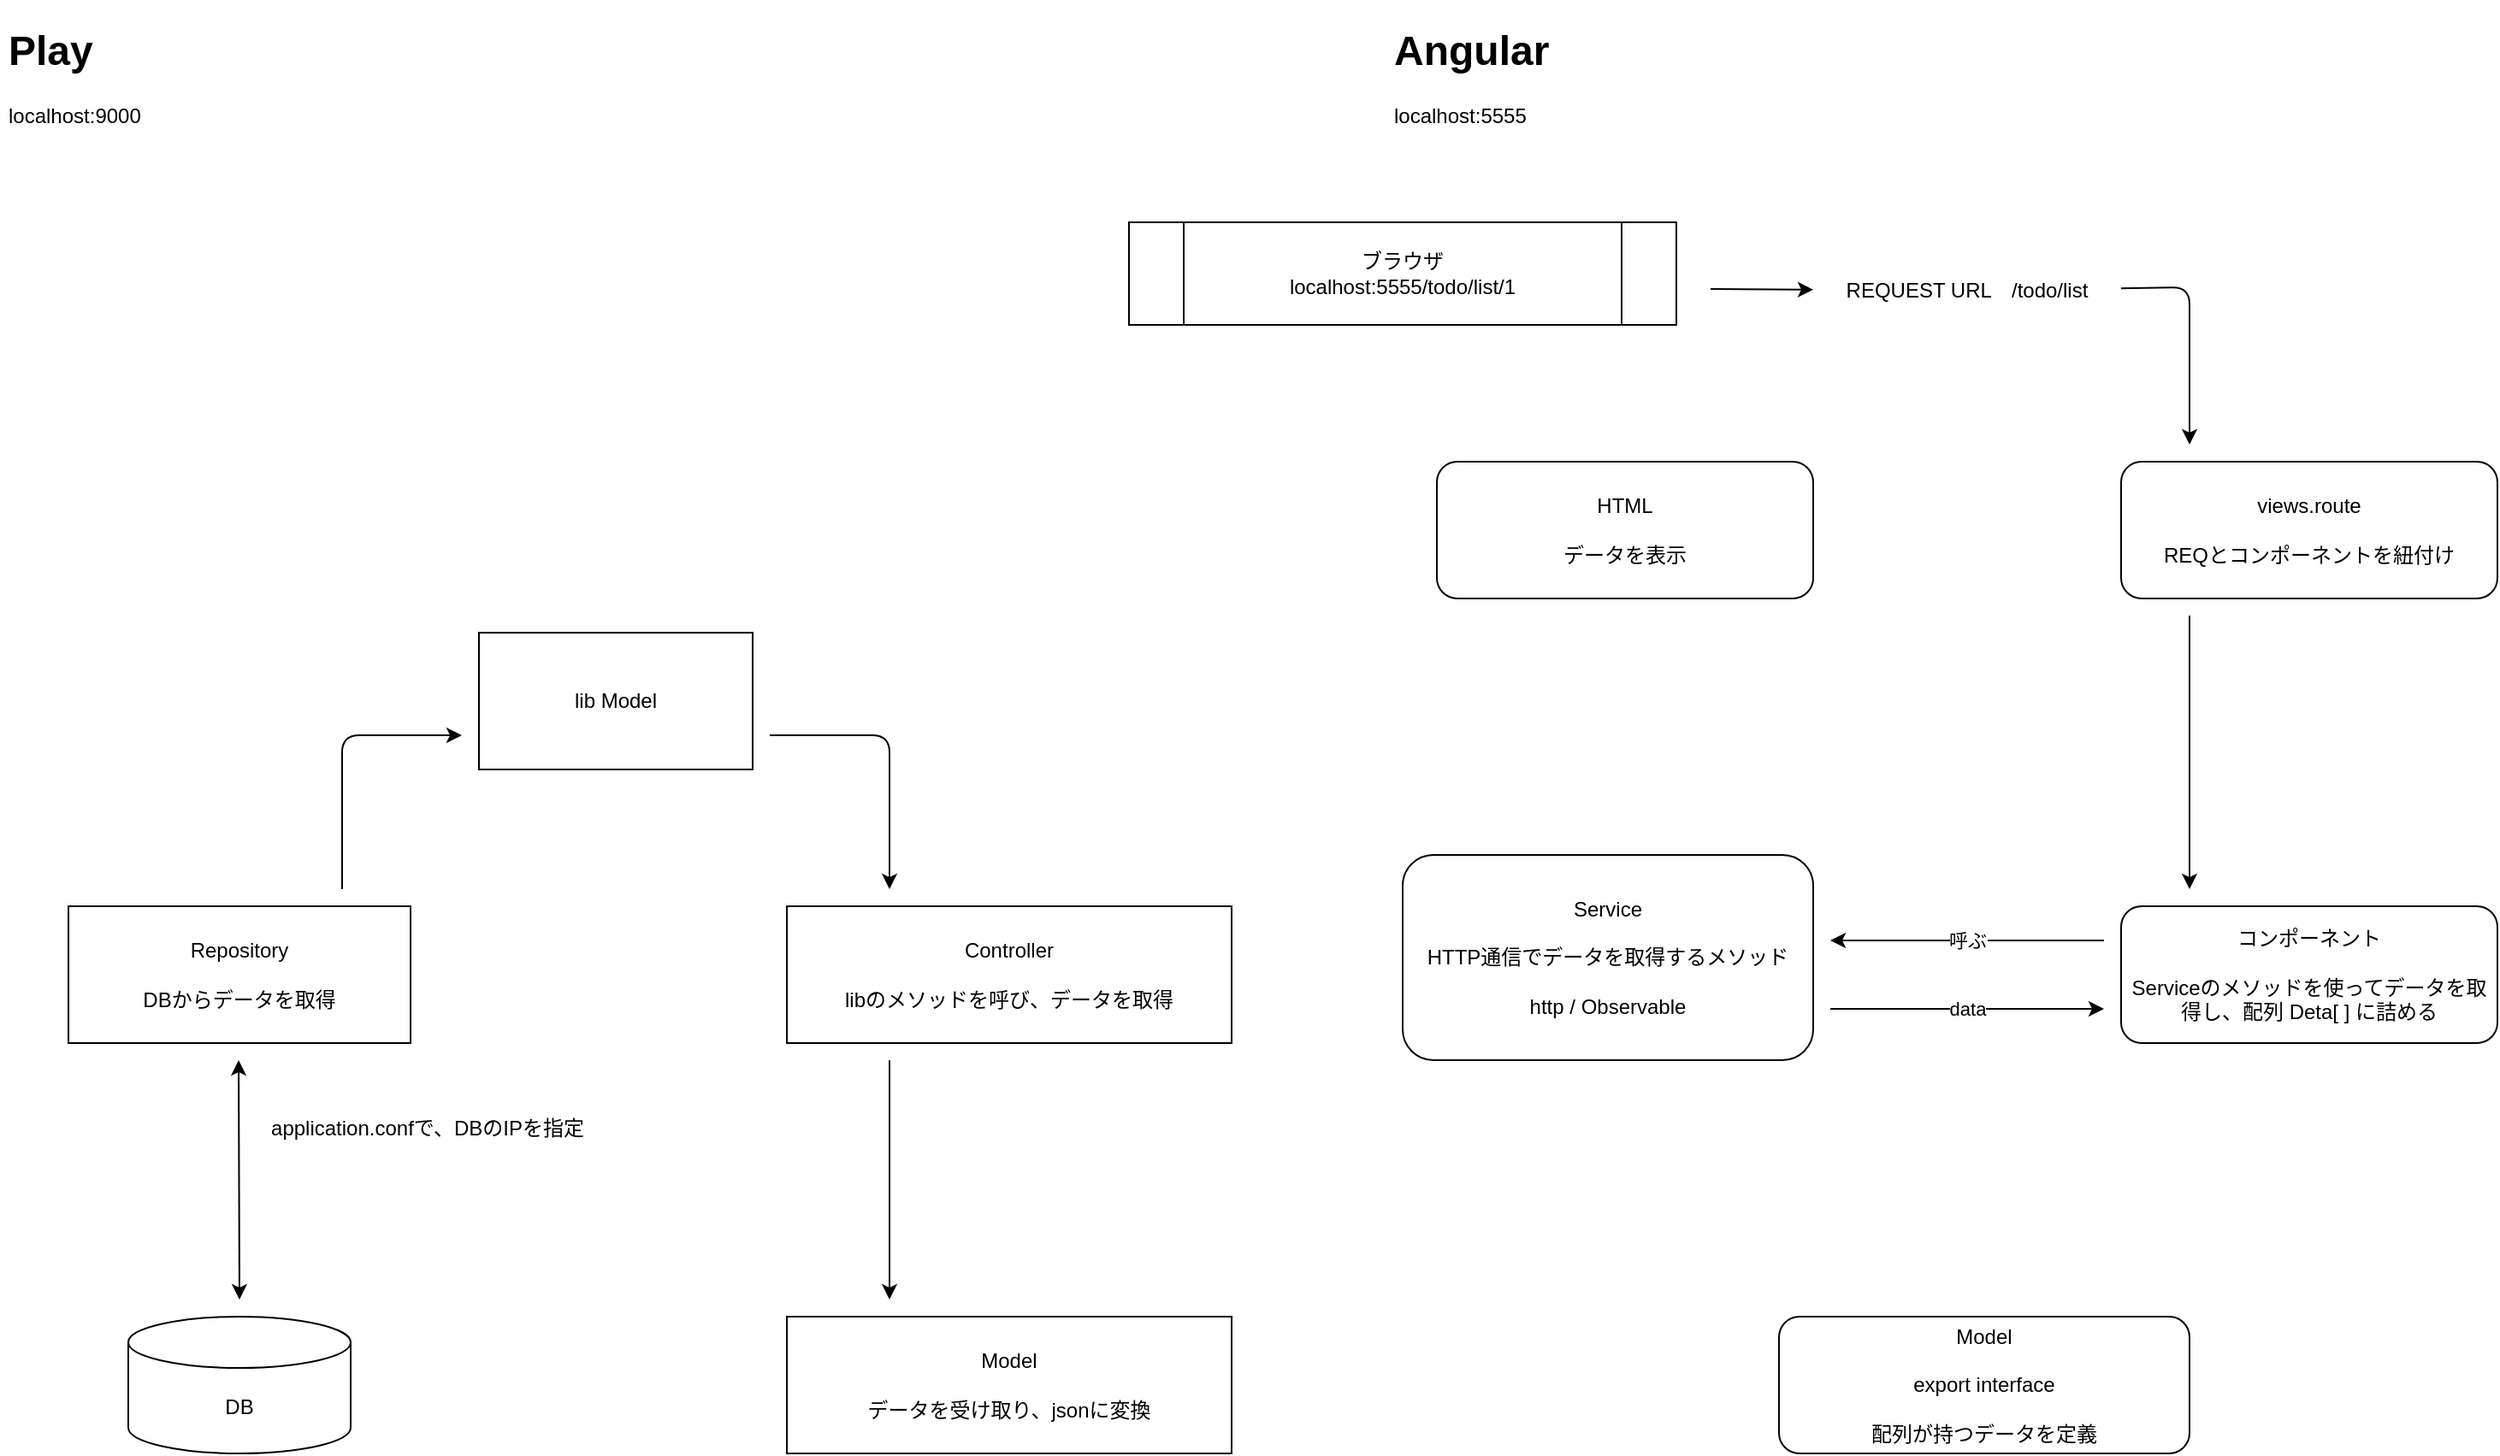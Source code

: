 <mxfile version="13.7.7" type="github">
  <diagram name="Page-1" id="2a216829-ef6e-dabb-86c1-c78162f3ba2b">
    <mxGraphModel dx="1056" dy="702" grid="1" gridSize="10" guides="1" tooltips="1" connect="1" arrows="1" fold="1" page="1" pageScale="1" pageWidth="850" pageHeight="1100" background="#ffffff" math="0" shadow="0">
      <root>
        <mxCell id="0" />
        <mxCell id="1" parent="0" />
        <mxCell id="kIRwwmv4vXCAAxYEJwXd-5" value="&lt;h1&gt;Play&lt;/h1&gt;&lt;p&gt;localhost:9000&lt;/p&gt;" style="text;html=1;strokeColor=none;fillColor=none;spacing=5;spacingTop=-20;whiteSpace=wrap;overflow=hidden;rounded=0;" vertex="1" parent="1">
          <mxGeometry x="40" y="40" width="190" height="70" as="geometry" />
        </mxCell>
        <mxCell id="kIRwwmv4vXCAAxYEJwXd-6" value="&lt;h1&gt;Angular&lt;/h1&gt;&lt;p&gt;localhost:5555&lt;/p&gt;" style="text;html=1;strokeColor=none;fillColor=none;spacing=5;spacingTop=-20;whiteSpace=wrap;overflow=hidden;rounded=0;" vertex="1" parent="1">
          <mxGeometry x="850" y="40" width="190" height="70" as="geometry" />
        </mxCell>
        <mxCell id="kIRwwmv4vXCAAxYEJwXd-9" value="ブラウザ&lt;br&gt;localhost:5555/todo/list/1" style="shape=process;whiteSpace=wrap;html=1;backgroundOutline=1;" vertex="1" parent="1">
          <mxGeometry x="700" y="160" width="320" height="60" as="geometry" />
        </mxCell>
        <mxCell id="kIRwwmv4vXCAAxYEJwXd-12" value="views.route&lt;br&gt;&lt;br&gt;REQとコンポーネントを紐付け" style="rounded=1;whiteSpace=wrap;html=1;" vertex="1" parent="1">
          <mxGeometry x="1280" y="300" width="220" height="80" as="geometry" />
        </mxCell>
        <mxCell id="kIRwwmv4vXCAAxYEJwXd-15" value="" style="endArrow=classic;html=1;" edge="1" parent="1" source="kIRwwmv4vXCAAxYEJwXd-14">
          <mxGeometry width="50" height="50" relative="1" as="geometry">
            <mxPoint x="1040" y="198" as="sourcePoint" />
            <mxPoint x="1320" y="290" as="targetPoint" />
            <Array as="points">
              <mxPoint x="1320" y="198" />
            </Array>
          </mxGeometry>
        </mxCell>
        <mxCell id="kIRwwmv4vXCAAxYEJwXd-16" value="コンポーネント&lt;br&gt;&lt;br&gt;Serviceのメソッドを使ってデータを取得し、配列 Deta[ ] に詰める" style="rounded=1;whiteSpace=wrap;html=1;" vertex="1" parent="1">
          <mxGeometry x="1280" y="560" width="220" height="80" as="geometry" />
        </mxCell>
        <mxCell id="kIRwwmv4vXCAAxYEJwXd-17" value="HTML&lt;br&gt;&lt;br&gt;データを表示" style="rounded=1;whiteSpace=wrap;html=1;" vertex="1" parent="1">
          <mxGeometry x="880" y="300" width="220" height="80" as="geometry" />
        </mxCell>
        <mxCell id="kIRwwmv4vXCAAxYEJwXd-19" value="Model&lt;br&gt;&lt;br&gt;export interface&lt;br&gt;&lt;br&gt;配列が持つデータを定義" style="rounded=1;whiteSpace=wrap;html=1;" vertex="1" parent="1">
          <mxGeometry x="1080" y="800" width="240" height="80" as="geometry" />
        </mxCell>
        <mxCell id="kIRwwmv4vXCAAxYEJwXd-20" value="Service&lt;br&gt;&lt;br&gt;HTTP通信でデータを取得するメソッド&lt;br&gt;&lt;br&gt;http / Observable" style="rounded=1;whiteSpace=wrap;html=1;" vertex="1" parent="1">
          <mxGeometry x="860" y="530" width="240" height="120" as="geometry" />
        </mxCell>
        <mxCell id="kIRwwmv4vXCAAxYEJwXd-21" value="" style="endArrow=classic;html=1;" edge="1" parent="1">
          <mxGeometry width="50" height="50" relative="1" as="geometry">
            <mxPoint x="1320" y="390" as="sourcePoint" />
            <mxPoint x="1320" y="550" as="targetPoint" />
          </mxGeometry>
        </mxCell>
        <mxCell id="kIRwwmv4vXCAAxYEJwXd-24" value="呼ぶ" style="endArrow=classic;html=1;" edge="1" parent="1">
          <mxGeometry relative="1" as="geometry">
            <mxPoint x="1270" y="580" as="sourcePoint" />
            <mxPoint x="1110" y="580" as="targetPoint" />
          </mxGeometry>
        </mxCell>
        <mxCell id="kIRwwmv4vXCAAxYEJwXd-28" value="data" style="endArrow=classic;html=1;" edge="1" parent="1">
          <mxGeometry relative="1" as="geometry">
            <mxPoint x="1110" y="620" as="sourcePoint" />
            <mxPoint x="1270" y="620" as="targetPoint" />
          </mxGeometry>
        </mxCell>
        <mxCell id="kIRwwmv4vXCAAxYEJwXd-14" value="REQUEST URL　/todo/list" style="text;html=1;strokeColor=none;fillColor=none;align=center;verticalAlign=middle;whiteSpace=wrap;rounded=0;" vertex="1" parent="1">
          <mxGeometry x="1100" y="180" width="180" height="40" as="geometry" />
        </mxCell>
        <mxCell id="kIRwwmv4vXCAAxYEJwXd-30" value="" style="endArrow=classic;html=1;" edge="1" parent="1" target="kIRwwmv4vXCAAxYEJwXd-14">
          <mxGeometry width="50" height="50" relative="1" as="geometry">
            <mxPoint x="1040" y="199" as="sourcePoint" />
            <mxPoint x="1320" y="290" as="targetPoint" />
            <Array as="points" />
          </mxGeometry>
        </mxCell>
        <mxCell id="kIRwwmv4vXCAAxYEJwXd-32" value="Controller&lt;br&gt;&lt;br&gt;libのメソッドを呼び、データを取得" style="rounded=0;whiteSpace=wrap;html=1;" vertex="1" parent="1">
          <mxGeometry x="500" y="560" width="260" height="80" as="geometry" />
        </mxCell>
        <mxCell id="kIRwwmv4vXCAAxYEJwXd-33" value="Model&lt;br&gt;&lt;br&gt;データを受け取り、jsonに変換" style="rounded=0;whiteSpace=wrap;html=1;" vertex="1" parent="1">
          <mxGeometry x="500" y="800" width="260" height="80" as="geometry" />
        </mxCell>
        <mxCell id="kIRwwmv4vXCAAxYEJwXd-35" value="DB" style="shape=cylinder3;whiteSpace=wrap;html=1;boundedLbl=1;backgroundOutline=1;size=15;" vertex="1" parent="1">
          <mxGeometry x="115" y="800" width="130" height="80" as="geometry" />
        </mxCell>
        <mxCell id="kIRwwmv4vXCAAxYEJwXd-36" value="Repository&lt;br&gt;&lt;br&gt;DBからデータを取得" style="rounded=0;whiteSpace=wrap;html=1;" vertex="1" parent="1">
          <mxGeometry x="80" y="560" width="200" height="80" as="geometry" />
        </mxCell>
        <mxCell id="kIRwwmv4vXCAAxYEJwXd-37" value="" style="endArrow=classic;startArrow=classic;html=1;" edge="1" parent="1">
          <mxGeometry width="50" height="50" relative="1" as="geometry">
            <mxPoint x="180" y="790" as="sourcePoint" />
            <mxPoint x="179.5" y="650" as="targetPoint" />
          </mxGeometry>
        </mxCell>
        <mxCell id="kIRwwmv4vXCAAxYEJwXd-38" value="application.confで、DBのIPを指定" style="text;html=1;strokeColor=none;fillColor=none;align=center;verticalAlign=middle;whiteSpace=wrap;rounded=0;" vertex="1" parent="1">
          <mxGeometry x="190" y="680" width="200" height="20" as="geometry" />
        </mxCell>
        <mxCell id="kIRwwmv4vXCAAxYEJwXd-39" value="lib Model" style="rounded=0;whiteSpace=wrap;html=1;" vertex="1" parent="1">
          <mxGeometry x="320" y="400" width="160" height="80" as="geometry" />
        </mxCell>
        <mxCell id="kIRwwmv4vXCAAxYEJwXd-40" value="" style="endArrow=classic;html=1;" edge="1" parent="1">
          <mxGeometry width="50" height="50" relative="1" as="geometry">
            <mxPoint x="240" y="550" as="sourcePoint" />
            <mxPoint x="310" y="460" as="targetPoint" />
            <Array as="points">
              <mxPoint x="240" y="460" />
            </Array>
          </mxGeometry>
        </mxCell>
        <mxCell id="kIRwwmv4vXCAAxYEJwXd-41" value="" style="endArrow=classic;html=1;" edge="1" parent="1">
          <mxGeometry width="50" height="50" relative="1" as="geometry">
            <mxPoint x="490" y="460" as="sourcePoint" />
            <mxPoint x="560" y="550" as="targetPoint" />
            <Array as="points">
              <mxPoint x="560" y="460" />
            </Array>
          </mxGeometry>
        </mxCell>
        <mxCell id="kIRwwmv4vXCAAxYEJwXd-42" value="" style="endArrow=classic;html=1;" edge="1" parent="1">
          <mxGeometry width="50" height="50" relative="1" as="geometry">
            <mxPoint x="560" y="650" as="sourcePoint" />
            <mxPoint x="560" y="790" as="targetPoint" />
          </mxGeometry>
        </mxCell>
      </root>
    </mxGraphModel>
  </diagram>
</mxfile>
